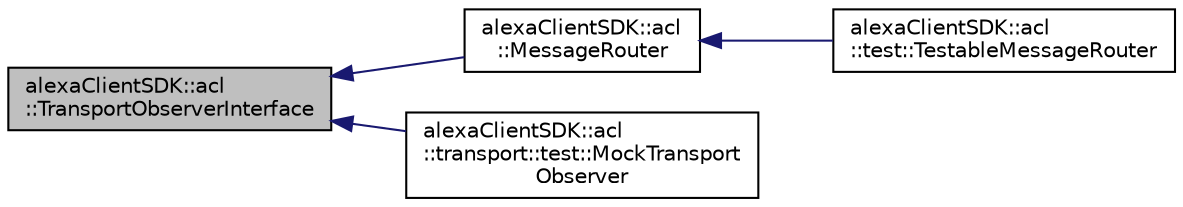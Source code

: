 digraph "alexaClientSDK::acl::TransportObserverInterface"
{
  edge [fontname="Helvetica",fontsize="10",labelfontname="Helvetica",labelfontsize="10"];
  node [fontname="Helvetica",fontsize="10",shape=record];
  rankdir="LR";
  Node0 [label="alexaClientSDK::acl\l::TransportObserverInterface",height=0.2,width=0.4,color="black", fillcolor="grey75", style="filled", fontcolor="black"];
  Node0 -> Node1 [dir="back",color="midnightblue",fontsize="10",style="solid",fontname="Helvetica"];
  Node1 [label="alexaClientSDK::acl\l::MessageRouter",height=0.2,width=0.4,color="black", fillcolor="white", style="filled",URL="$classalexa_client_s_d_k_1_1acl_1_1_message_router.html"];
  Node1 -> Node2 [dir="back",color="midnightblue",fontsize="10",style="solid",fontname="Helvetica"];
  Node2 [label="alexaClientSDK::acl\l::test::TestableMessageRouter",height=0.2,width=0.4,color="black", fillcolor="white", style="filled",URL="$classalexa_client_s_d_k_1_1acl_1_1test_1_1_testable_message_router.html"];
  Node0 -> Node3 [dir="back",color="midnightblue",fontsize="10",style="solid",fontname="Helvetica"];
  Node3 [label="alexaClientSDK::acl\l::transport::test::MockTransport\lObserver",height=0.2,width=0.4,color="black", fillcolor="white", style="filled",URL="$classalexa_client_s_d_k_1_1acl_1_1transport_1_1test_1_1_mock_transport_observer.html"];
}
